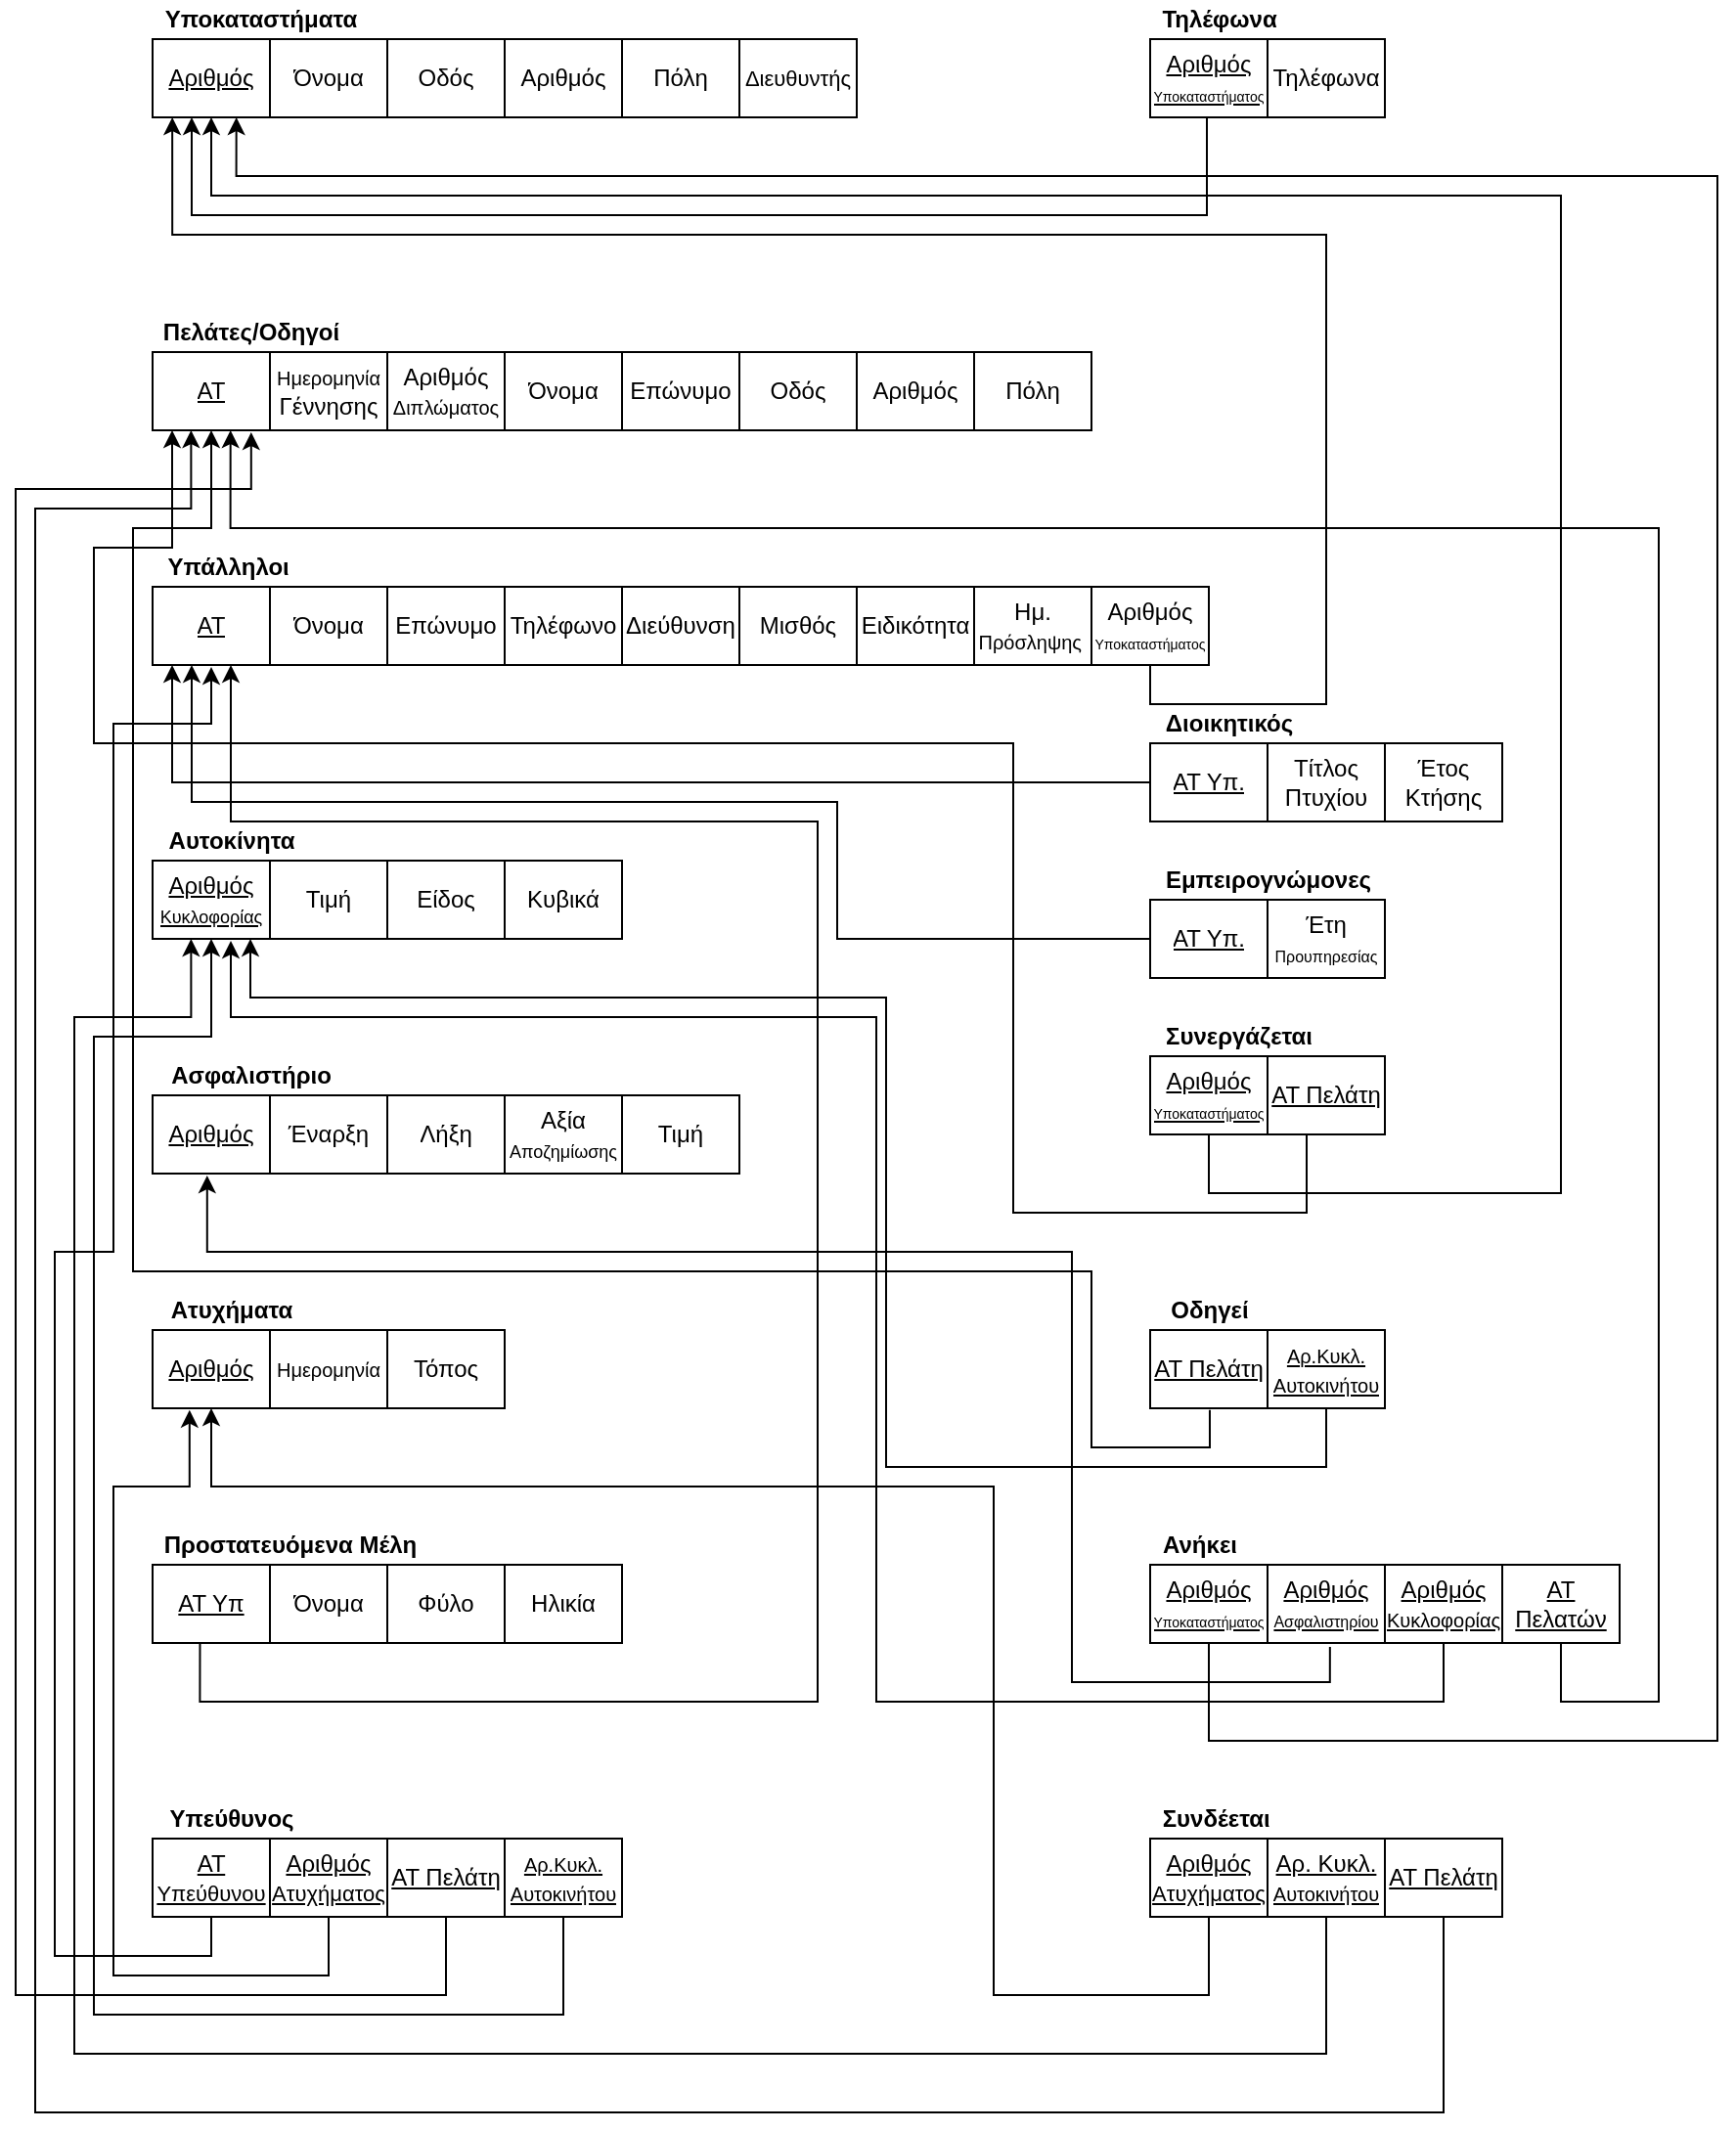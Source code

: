 <mxfile version="13.7.9" type="device"><diagram id="yqJvTyiMB7v57FpK5bVZ" name="Σελίδα-1"><mxGraphModel dx="2378" dy="1166" grid="1" gridSize="10" guides="1" tooltips="1" connect="1" arrows="1" fold="1" page="1" pageScale="1" pageWidth="827" pageHeight="1169" math="0" shadow="0"><root><mxCell id="0"/><mxCell id="1" parent="0"/><mxCell id="ceieHyvIichiqfAqyczA-9" value="&lt;b&gt;Υποκαταστήματα&lt;/b&gt;" style="text;html=1;align=center;verticalAlign=middle;resizable=0;points=[];autosize=1;" parent="1" vertex="1"><mxGeometry x="-330" y="30" width="110" height="20" as="geometry"/></mxCell><mxCell id="ceieHyvIichiqfAqyczA-14" value="&lt;b&gt;Τηλέφωνα&lt;/b&gt;" style="text;html=1;align=center;verticalAlign=middle;resizable=0;points=[];autosize=1;" parent="1" vertex="1"><mxGeometry x="180" y="30" width="70" height="20" as="geometry"/></mxCell><mxCell id="ceieHyvIichiqfAqyczA-30" value="&lt;b&gt;Πελάτες/Οδηγοί&lt;/b&gt;" style="text;html=1;align=center;verticalAlign=middle;resizable=0;points=[];autosize=1;" parent="1" vertex="1"><mxGeometry x="-335" y="190" width="110" height="20" as="geometry"/></mxCell><mxCell id="ceieHyvIichiqfAqyczA-37" value="&lt;b&gt;Αυτοκίνητα&lt;/b&gt;" style="text;html=1;align=center;verticalAlign=middle;resizable=0;points=[];autosize=1;" parent="1" vertex="1"><mxGeometry x="-330" y="450" width="80" height="20" as="geometry"/></mxCell><mxCell id="ceieHyvIichiqfAqyczA-50" value="&lt;b&gt;Συνεργάζεται&lt;/b&gt;" style="text;html=1;align=center;verticalAlign=middle;resizable=0;points=[];autosize=1;" parent="1" vertex="1"><mxGeometry x="180" y="550" width="90" height="20" as="geometry"/></mxCell><mxCell id="ceieHyvIichiqfAqyczA-57" value="&lt;b&gt;Ασφαλιστήριο&lt;/b&gt;" style="text;html=1;align=center;verticalAlign=middle;resizable=0;points=[];autosize=1;" parent="1" vertex="1"><mxGeometry x="-330" y="570" width="100" height="20" as="geometry"/></mxCell><mxCell id="ceieHyvIichiqfAqyczA-67" value="&lt;b&gt;Ατυχήματα&lt;br&gt;&lt;/b&gt;" style="text;html=1;align=center;verticalAlign=middle;resizable=0;points=[];autosize=1;" parent="1" vertex="1"><mxGeometry x="-330" y="690" width="80" height="20" as="geometry"/></mxCell><mxCell id="ceieHyvIichiqfAqyczA-73" value="&lt;b&gt;Οδηγεί&lt;/b&gt;" style="text;html=1;align=center;verticalAlign=middle;resizable=0;points=[];autosize=1;" parent="1" vertex="1"><mxGeometry x="180" y="690" width="60" height="20" as="geometry"/></mxCell><mxCell id="ceieHyvIichiqfAqyczA-80" value="&lt;b&gt;Προστατευόμενα Μέλη&lt;/b&gt;" style="text;html=1;align=center;verticalAlign=middle;resizable=0;points=[];autosize=1;" parent="1" vertex="1"><mxGeometry x="-330" y="810" width="140" height="20" as="geometry"/></mxCell><mxCell id="ceieHyvIichiqfAqyczA-90" value="&lt;b&gt;Υπάλληλοι&amp;nbsp;&lt;/b&gt;" style="text;html=1;align=center;verticalAlign=middle;resizable=0;points=[];autosize=1;" parent="1" vertex="1"><mxGeometry x="-330" y="310" width="80" height="20" as="geometry"/></mxCell><mxCell id="ceieHyvIichiqfAqyczA-109" value="&lt;b&gt;Εμπειρογνώμονες&lt;/b&gt;" style="text;html=1;align=center;verticalAlign=middle;resizable=0;points=[];autosize=1;" parent="1" vertex="1"><mxGeometry x="180" y="470" width="120" height="20" as="geometry"/></mxCell><mxCell id="ceieHyvIichiqfAqyczA-110" value="&lt;b&gt;Διοικητικός&lt;/b&gt;" style="text;html=1;align=center;verticalAlign=middle;resizable=0;points=[];autosize=1;" parent="1" vertex="1"><mxGeometry x="180" y="390" width="80" height="20" as="geometry"/></mxCell><mxCell id="ceieHyvIichiqfAqyczA-111" style="edgeStyle=orthogonalEdgeStyle;rounded=0;orthogonalLoop=1;jettySize=auto;html=1;" parent="1" source="ceieHyvIichiqfAqyczA-101" target="ceieHyvIichiqfAqyczA-82" edge="1"><mxGeometry relative="1" as="geometry"><Array as="points"><mxPoint x="-320" y="430"/></Array></mxGeometry></mxCell><mxCell id="ceieHyvIichiqfAqyczA-112" style="edgeStyle=orthogonalEdgeStyle;rounded=0;orthogonalLoop=1;jettySize=auto;html=1;" parent="1" source="ceieHyvIichiqfAqyczA-11" target="ceieHyvIichiqfAqyczA-2" edge="1"><mxGeometry relative="1" as="geometry"><mxPoint x="-300" y="100" as="targetPoint"/><Array as="points"><mxPoint x="209" y="140"/><mxPoint x="-310" y="140"/></Array></mxGeometry></mxCell><mxCell id="ceieHyvIichiqfAqyczA-113" style="edgeStyle=orthogonalEdgeStyle;rounded=0;orthogonalLoop=1;jettySize=auto;html=1;" parent="1" source="ceieHyvIichiqfAqyczA-106" edge="1"><mxGeometry relative="1" as="geometry"><mxPoint x="-310" y="370" as="targetPoint"/><Array as="points"><mxPoint x="20" y="510"/><mxPoint x="20" y="440"/><mxPoint x="-310" y="440"/><mxPoint x="-310" y="370"/></Array></mxGeometry></mxCell><mxCell id="ceieHyvIichiqfAqyczA-114" style="edgeStyle=orthogonalEdgeStyle;rounded=0;orthogonalLoop=1;jettySize=auto;html=1;exitX=0.101;exitY=1.012;exitDx=0;exitDy=0;exitPerimeter=0;" parent="1" source="ceieHyvIichiqfAqyczA-75" target="ceieHyvIichiqfAqyczA-82" edge="1"><mxGeometry relative="1" as="geometry"><mxPoint x="-280" y="380" as="targetPoint"/><Array as="points"><mxPoint x="-306" y="900"/><mxPoint x="10" y="900"/><mxPoint x="10" y="450"/><mxPoint x="-290" y="450"/></Array></mxGeometry></mxCell><mxCell id="ceieHyvIichiqfAqyczA-121" value="&lt;b&gt;Ανήκει&lt;/b&gt;" style="text;html=1;align=center;verticalAlign=middle;resizable=0;points=[];autosize=1;" parent="1" vertex="1"><mxGeometry x="180" y="810" width="50" height="20" as="geometry"/></mxCell><mxCell id="ceieHyvIichiqfAqyczA-128" value="&lt;b&gt;Υπεύθυνος&lt;/b&gt;" style="text;html=1;align=center;verticalAlign=middle;resizable=0;points=[];autosize=1;" parent="1" vertex="1"><mxGeometry x="-330" y="950" width="80" height="20" as="geometry"/></mxCell><mxCell id="bp2OM38CdKs1Wyh1IlLF-16" style="edgeStyle=orthogonalEdgeStyle;rounded=0;orthogonalLoop=1;jettySize=auto;html=1;entryX=0.082;entryY=1;entryDx=0;entryDy=0;entryPerimeter=0;exitX=0.5;exitY=1;exitDx=0;exitDy=0;exitPerimeter=0;" parent="1" source="ceieHyvIichiqfAqyczA-132" target="ceieHyvIichiqfAqyczA-32" edge="1"><mxGeometry relative="1" as="geometry"><mxPoint x="-310.0" y="520" as="targetPoint"/><Array as="points"><mxPoint x="270" y="1080"/><mxPoint x="-370" y="1080"/><mxPoint x="-370" y="550"/><mxPoint x="-310" y="550"/></Array></mxGeometry></mxCell><mxCell id="ceieHyvIichiqfAqyczA-136" value="&lt;b&gt;Συνδέεται&amp;nbsp;&lt;/b&gt;" style="text;html=1;align=center;verticalAlign=middle;resizable=0;points=[];autosize=1;" parent="1" vertex="1"><mxGeometry x="180" y="950" width="70" height="20" as="geometry"/></mxCell><mxCell id="bp2OM38CdKs1Wyh1IlLF-4" style="edgeStyle=orthogonalEdgeStyle;rounded=0;orthogonalLoop=1;jettySize=auto;html=1;" parent="1" source="ceieHyvIichiqfAqyczA-47" edge="1"><mxGeometry relative="1" as="geometry"><mxPoint x="-300" y="90" as="targetPoint"/><Array as="points"><mxPoint x="210" y="640"/><mxPoint x="390" y="640"/><mxPoint x="390" y="130"/><mxPoint x="-300" y="130"/><mxPoint x="-300" y="90"/></Array></mxGeometry></mxCell><mxCell id="bp2OM38CdKs1Wyh1IlLF-5" style="edgeStyle=orthogonalEdgeStyle;rounded=0;orthogonalLoop=1;jettySize=auto;html=1;entryX=0.093;entryY=1.025;entryDx=0;entryDy=0;entryPerimeter=0;exitX=0.383;exitY=1.05;exitDx=0;exitDy=0;exitPerimeter=0;" parent="1" source="ceieHyvIichiqfAqyczA-116" target="ceieHyvIichiqfAqyczA-52" edge="1"><mxGeometry relative="1" as="geometry"><Array as="points"><mxPoint x="272" y="890"/><mxPoint x="140" y="890"/><mxPoint x="140" y="670"/><mxPoint x="-302" y="670"/></Array></mxGeometry></mxCell><mxCell id="bp2OM38CdKs1Wyh1IlLF-6" style="edgeStyle=orthogonalEdgeStyle;rounded=0;orthogonalLoop=1;jettySize=auto;html=1;" parent="1" source="ceieHyvIichiqfAqyczA-116" edge="1"><mxGeometry relative="1" as="geometry"><mxPoint x="-290" y="511" as="targetPoint"/><Array as="points"><mxPoint x="330" y="900"/><mxPoint x="40" y="900"/><mxPoint x="40" y="550"/><mxPoint x="-290" y="550"/><mxPoint x="-290" y="511"/></Array></mxGeometry></mxCell><mxCell id="bp2OM38CdKs1Wyh1IlLF-7" style="edgeStyle=orthogonalEdgeStyle;rounded=0;orthogonalLoop=1;jettySize=auto;html=1;exitX=0.254;exitY=1.021;exitDx=0;exitDy=0;exitPerimeter=0;" parent="1" source="ceieHyvIichiqfAqyczA-70" target="ceieHyvIichiqfAqyczA-21" edge="1"><mxGeometry relative="1" as="geometry"><mxPoint x="-300" y="260" as="targetPoint"/><Array as="points"><mxPoint x="211" y="770"/><mxPoint x="150" y="770"/><mxPoint x="150" y="680"/><mxPoint x="-340" y="680"/><mxPoint x="-340" y="300"/><mxPoint x="-300" y="300"/></Array></mxGeometry></mxCell><mxCell id="bp2OM38CdKs1Wyh1IlLF-13" style="edgeStyle=orthogonalEdgeStyle;rounded=0;orthogonalLoop=1;jettySize=auto;html=1;entryX=0.083;entryY=1;entryDx=0;entryDy=0;entryPerimeter=0;" parent="1" source="ceieHyvIichiqfAqyczA-116" target="ceieHyvIichiqfAqyczA-21" edge="1"><mxGeometry relative="1" as="geometry"><mxPoint x="-290" y="260" as="targetPoint"/><Array as="points"><mxPoint x="390" y="900"/><mxPoint x="440" y="900"/><mxPoint x="440" y="300"/><mxPoint x="-290" y="300"/></Array></mxGeometry></mxCell><mxCell id="bp2OM38CdKs1Wyh1IlLF-15" style="edgeStyle=orthogonalEdgeStyle;rounded=0;orthogonalLoop=1;jettySize=auto;html=1;" parent="1" source="ceieHyvIichiqfAqyczA-132" target="ceieHyvIichiqfAqyczA-60" edge="1"><mxGeometry relative="1" as="geometry"><mxPoint x="-300" y="760" as="targetPoint"/><Array as="points"><mxPoint x="210" y="1050"/><mxPoint x="100" y="1050"/><mxPoint x="100" y="790"/><mxPoint x="-300" y="790"/></Array></mxGeometry></mxCell><mxCell id="bp2OM38CdKs1Wyh1IlLF-17" style="edgeStyle=orthogonalEdgeStyle;rounded=0;orthogonalLoop=1;jettySize=auto;html=1;entryX=0.041;entryY=1;entryDx=0;entryDy=0;entryPerimeter=0;" parent="1" source="ceieHyvIichiqfAqyczA-132" target="ceieHyvIichiqfAqyczA-21" edge="1"><mxGeometry relative="1" as="geometry"><Array as="points"><mxPoint x="330" y="1110"/><mxPoint x="-390" y="1110"/><mxPoint x="-390" y="290"/><mxPoint x="-310" y="290"/></Array></mxGeometry></mxCell><mxCell id="bp2OM38CdKs1Wyh1IlLF-18" style="edgeStyle=orthogonalEdgeStyle;rounded=0;orthogonalLoop=1;jettySize=auto;html=1;entryX=0.028;entryY=1;entryDx=0;entryDy=0;entryPerimeter=0;" parent="1" source="ceieHyvIichiqfAqyczA-82" target="ceieHyvIichiqfAqyczA-2" edge="1"><mxGeometry relative="1" as="geometry"><mxPoint x="-320.0" y="100" as="targetPoint"/><Array as="points"><mxPoint x="180" y="390"/><mxPoint x="270" y="390"/><mxPoint x="270" y="150"/><mxPoint x="-320" y="150"/></Array></mxGeometry></mxCell><mxCell id="bp2OM38CdKs1Wyh1IlLF-19" style="edgeStyle=orthogonalEdgeStyle;rounded=0;orthogonalLoop=1;jettySize=auto;html=1;" parent="1" source="ceieHyvIichiqfAqyczA-47" target="ceieHyvIichiqfAqyczA-21" edge="1"><mxGeometry relative="1" as="geometry"><mxPoint x="-320" y="260" as="targetPoint"/><Array as="points"><mxPoint x="260" y="650"/><mxPoint x="110" y="650"/><mxPoint x="110" y="410"/><mxPoint x="-360" y="410"/><mxPoint x="-360" y="310"/><mxPoint x="-320" y="310"/></Array></mxGeometry></mxCell><mxCell id="bp2OM38CdKs1Wyh1IlLF-20" style="edgeStyle=orthogonalEdgeStyle;rounded=0;orthogonalLoop=1;jettySize=auto;html=1;entryX=0.105;entryY=1.021;entryDx=0;entryDy=0;entryPerimeter=0;" parent="1" source="ceieHyvIichiqfAqyczA-123" target="ceieHyvIichiqfAqyczA-60" edge="1"><mxGeometry relative="1" as="geometry"><Array as="points"><mxPoint x="-240" y="1040"/><mxPoint x="-350" y="1040"/><mxPoint x="-350" y="790"/><mxPoint x="-311" y="790"/></Array></mxGeometry></mxCell><mxCell id="bp2OM38CdKs1Wyh1IlLF-21" style="edgeStyle=orthogonalEdgeStyle;rounded=0;orthogonalLoop=1;jettySize=auto;html=1;entryX=0.125;entryY=1;entryDx=0;entryDy=0;entryPerimeter=0;" parent="1" source="ceieHyvIichiqfAqyczA-123" target="ceieHyvIichiqfAqyczA-32" edge="1"><mxGeometry relative="1" as="geometry"><Array as="points"><mxPoint x="-120" y="1060"/><mxPoint x="-360" y="1060"/><mxPoint x="-360" y="560"/><mxPoint x="-300" y="560"/></Array></mxGeometry></mxCell><mxCell id="bp2OM38CdKs1Wyh1IlLF-22" style="edgeStyle=orthogonalEdgeStyle;rounded=0;orthogonalLoop=1;jettySize=auto;html=1;" parent="1" source="ceieHyvIichiqfAqyczA-123" edge="1"><mxGeometry relative="1" as="geometry"><mxPoint x="-300" y="371" as="targetPoint"/><Array as="points"><mxPoint x="-300" y="1030"/><mxPoint x="-380" y="1030"/><mxPoint x="-380" y="670"/><mxPoint x="-350" y="670"/><mxPoint x="-350" y="400"/><mxPoint x="-300" y="400"/></Array></mxGeometry></mxCell><mxCell id="bp2OM38CdKs1Wyh1IlLF-24" style="edgeStyle=orthogonalEdgeStyle;rounded=0;orthogonalLoop=1;jettySize=auto;html=1;entryX=0.105;entryY=1.026;entryDx=0;entryDy=0;entryPerimeter=0;" parent="1" source="ceieHyvIichiqfAqyczA-123" target="ceieHyvIichiqfAqyczA-21" edge="1"><mxGeometry relative="1" as="geometry"><mxPoint x="-280" y="260" as="targetPoint"/><Array as="points"><mxPoint x="-180" y="1050"/><mxPoint x="-400" y="1050"/><mxPoint x="-400" y="280"/><mxPoint x="-280" y="280"/></Array></mxGeometry></mxCell><mxCell id="bp2OM38CdKs1Wyh1IlLF-25" style="edgeStyle=orthogonalEdgeStyle;rounded=0;orthogonalLoop=1;jettySize=auto;html=1;" parent="1" source="ceieHyvIichiqfAqyczA-70" target="ceieHyvIichiqfAqyczA-32" edge="1"><mxGeometry relative="1" as="geometry"><Array as="points"><mxPoint x="270" y="780"/><mxPoint x="45" y="780"/><mxPoint x="45" y="540"/><mxPoint x="-280" y="540"/></Array></mxGeometry></mxCell><mxCell id="ceieHyvIichiqfAqyczA-1" value="" style="shape=table;html=1;whiteSpace=wrap;startSize=0;container=1;collapsible=0;childLayout=tableLayout;" parent="1" vertex="1"><mxGeometry x="-330" y="50" width="360" height="40" as="geometry"/></mxCell><mxCell id="ceieHyvIichiqfAqyczA-2" value="" style="shape=partialRectangle;html=1;whiteSpace=wrap;collapsible=0;dropTarget=0;pointerEvents=0;fillColor=none;top=0;left=0;bottom=0;right=0;points=[[0,0.5],[1,0.5]];portConstraint=eastwest;" parent="ceieHyvIichiqfAqyczA-1" vertex="1"><mxGeometry width="360" height="40" as="geometry"/></mxCell><mxCell id="ceieHyvIichiqfAqyczA-3" value="&lt;u&gt;Αριθμός&lt;/u&gt;" style="shape=partialRectangle;html=1;whiteSpace=wrap;connectable=0;overflow=hidden;fillColor=none;top=0;left=0;bottom=0;right=0;" parent="ceieHyvIichiqfAqyczA-2" vertex="1"><mxGeometry width="60" height="40" as="geometry"/></mxCell><mxCell id="ceieHyvIichiqfAqyczA-4" value="Όνομα" style="shape=partialRectangle;html=1;whiteSpace=wrap;connectable=0;overflow=hidden;fillColor=none;top=0;left=0;bottom=0;right=0;" parent="ceieHyvIichiqfAqyczA-2" vertex="1"><mxGeometry x="60" width="60" height="40" as="geometry"/></mxCell><mxCell id="ceieHyvIichiqfAqyczA-5" value="Οδός" style="shape=partialRectangle;html=1;whiteSpace=wrap;connectable=0;overflow=hidden;fillColor=none;top=0;left=0;bottom=0;right=0;" parent="ceieHyvIichiqfAqyczA-2" vertex="1"><mxGeometry x="120" width="60" height="40" as="geometry"/></mxCell><mxCell id="ceieHyvIichiqfAqyczA-6" value="Αριθμός" style="shape=partialRectangle;html=1;whiteSpace=wrap;connectable=0;overflow=hidden;fillColor=none;top=0;left=0;bottom=0;right=0;" parent="ceieHyvIichiqfAqyczA-2" vertex="1"><mxGeometry x="180" width="60" height="40" as="geometry"/></mxCell><mxCell id="ceieHyvIichiqfAqyczA-7" value="Πόλη" style="shape=partialRectangle;html=1;whiteSpace=wrap;connectable=0;overflow=hidden;fillColor=none;top=0;left=0;bottom=0;right=0;" parent="ceieHyvIichiqfAqyczA-2" vertex="1"><mxGeometry x="240" width="60" height="40" as="geometry"/></mxCell><mxCell id="ceieHyvIichiqfAqyczA-8" value="&lt;font style=&quot;font-size: 11px&quot;&gt;Διευθυντής&lt;/font&gt;" style="shape=partialRectangle;html=1;whiteSpace=wrap;connectable=0;overflow=hidden;fillColor=none;top=0;left=0;bottom=0;right=0;" parent="ceieHyvIichiqfAqyczA-2" vertex="1"><mxGeometry x="300" width="60" height="40" as="geometry"/></mxCell><mxCell id="ceieHyvIichiqfAqyczA-20" value="" style="shape=table;html=1;whiteSpace=wrap;startSize=0;container=1;collapsible=0;childLayout=tableLayout;" parent="1" vertex="1"><mxGeometry x="-330" y="210" width="480" height="40" as="geometry"/></mxCell><mxCell id="ceieHyvIichiqfAqyczA-21" value="" style="shape=partialRectangle;html=1;whiteSpace=wrap;collapsible=0;dropTarget=0;pointerEvents=0;fillColor=none;top=0;left=0;bottom=0;right=0;points=[[0,0.5],[1,0.5]];portConstraint=eastwest;" parent="ceieHyvIichiqfAqyczA-20" vertex="1"><mxGeometry width="480" height="40" as="geometry"/></mxCell><mxCell id="ceieHyvIichiqfAqyczA-22" value="&lt;u&gt;ΑΤ&lt;/u&gt;" style="shape=partialRectangle;html=1;whiteSpace=wrap;connectable=0;overflow=hidden;fillColor=none;top=0;left=0;bottom=0;right=0;" parent="ceieHyvIichiqfAqyczA-21" vertex="1"><mxGeometry width="60" height="40" as="geometry"/></mxCell><mxCell id="ceieHyvIichiqfAqyczA-23" value="&lt;font style=&quot;font-size: 10px&quot;&gt;Ημερομηνία&lt;/font&gt;&lt;br&gt;Γέννησης" style="shape=partialRectangle;html=1;whiteSpace=wrap;connectable=0;overflow=hidden;fillColor=none;top=0;left=0;bottom=0;right=0;" parent="ceieHyvIichiqfAqyczA-21" vertex="1"><mxGeometry x="60" width="60" height="40" as="geometry"/></mxCell><mxCell id="ceieHyvIichiqfAqyczA-24" value="&lt;font style=&quot;font-size: 12px&quot;&gt;Αριθμός &lt;/font&gt;&lt;font style=&quot;font-size: 10px&quot;&gt;Διπλώματος&lt;/font&gt;" style="shape=partialRectangle;html=1;whiteSpace=wrap;connectable=0;overflow=hidden;fillColor=none;top=0;left=0;bottom=0;right=0;" parent="ceieHyvIichiqfAqyczA-21" vertex="1"><mxGeometry x="120" width="60" height="40" as="geometry"/></mxCell><mxCell id="ceieHyvIichiqfAqyczA-25" value="Όνομα" style="shape=partialRectangle;html=1;whiteSpace=wrap;connectable=0;overflow=hidden;fillColor=none;top=0;left=0;bottom=0;right=0;" parent="ceieHyvIichiqfAqyczA-21" vertex="1"><mxGeometry x="180" width="60" height="40" as="geometry"/></mxCell><mxCell id="ceieHyvIichiqfAqyczA-26" value="Επώνυμο" style="shape=partialRectangle;html=1;whiteSpace=wrap;connectable=0;overflow=hidden;fillColor=none;top=0;left=0;bottom=0;right=0;" parent="ceieHyvIichiqfAqyczA-21" vertex="1"><mxGeometry x="240" width="60" height="40" as="geometry"/></mxCell><mxCell id="ceieHyvIichiqfAqyczA-27" value="Οδός" style="shape=partialRectangle;html=1;whiteSpace=wrap;connectable=0;overflow=hidden;fillColor=none;top=0;left=0;bottom=0;right=0;" parent="ceieHyvIichiqfAqyczA-21" vertex="1"><mxGeometry x="300" width="60" height="40" as="geometry"/></mxCell><mxCell id="ceieHyvIichiqfAqyczA-28" value="Αριθμός" style="shape=partialRectangle;html=1;whiteSpace=wrap;connectable=0;overflow=hidden;fillColor=none;top=0;left=0;bottom=0;right=0;" parent="ceieHyvIichiqfAqyczA-21" vertex="1"><mxGeometry x="360" width="60" height="40" as="geometry"/></mxCell><mxCell id="ceieHyvIichiqfAqyczA-29" value="Πόλη" style="shape=partialRectangle;html=1;whiteSpace=wrap;connectable=0;overflow=hidden;fillColor=none;top=0;left=0;bottom=0;right=0;" parent="ceieHyvIichiqfAqyczA-21" vertex="1"><mxGeometry x="420" width="60" height="40" as="geometry"/></mxCell><mxCell id="ceieHyvIichiqfAqyczA-10" value="" style="shape=table;html=1;whiteSpace=wrap;startSize=0;container=1;collapsible=0;childLayout=tableLayout;" parent="1" vertex="1"><mxGeometry x="180" y="50" width="120" height="40" as="geometry"/></mxCell><mxCell id="ceieHyvIichiqfAqyczA-11" value="" style="shape=partialRectangle;html=1;whiteSpace=wrap;collapsible=0;dropTarget=0;pointerEvents=0;fillColor=none;top=0;left=0;bottom=0;right=0;points=[[0,0.5],[1,0.5]];portConstraint=eastwest;" parent="ceieHyvIichiqfAqyczA-10" vertex="1"><mxGeometry width="120" height="40" as="geometry"/></mxCell><mxCell id="ceieHyvIichiqfAqyczA-12" value="&lt;u&gt;Αριθμός&lt;br&gt;&lt;font style=&quot;font-size: 7px&quot;&gt;Υποκαταστήματος&lt;/font&gt;&lt;/u&gt;" style="shape=partialRectangle;html=1;whiteSpace=wrap;connectable=0;overflow=hidden;fillColor=none;top=0;left=0;bottom=0;right=0;" parent="ceieHyvIichiqfAqyczA-11" vertex="1"><mxGeometry width="60" height="40" as="geometry"/></mxCell><mxCell id="ceieHyvIichiqfAqyczA-13" value="Τηλέφωνα" style="shape=partialRectangle;html=1;whiteSpace=wrap;connectable=0;overflow=hidden;fillColor=none;top=0;left=0;bottom=0;right=0;" parent="ceieHyvIichiqfAqyczA-11" vertex="1"><mxGeometry x="60" width="60" height="40" as="geometry"/></mxCell><mxCell id="ceieHyvIichiqfAqyczA-31" value="" style="shape=table;html=1;whiteSpace=wrap;startSize=0;container=1;collapsible=0;childLayout=tableLayout;" parent="1" vertex="1"><mxGeometry x="-330" y="470" width="240" height="40" as="geometry"/></mxCell><mxCell id="ceieHyvIichiqfAqyczA-32" value="" style="shape=partialRectangle;html=1;whiteSpace=wrap;collapsible=0;dropTarget=0;pointerEvents=0;fillColor=none;top=0;left=0;bottom=0;right=0;points=[[0,0.5],[1,0.5]];portConstraint=eastwest;" parent="ceieHyvIichiqfAqyczA-31" vertex="1"><mxGeometry width="240" height="40" as="geometry"/></mxCell><mxCell id="ceieHyvIichiqfAqyczA-33" value="&lt;u&gt;Αριθμός&lt;br&gt;&lt;font style=&quot;font-size: 9px&quot;&gt;Κυκλοφορίας&lt;/font&gt;&lt;/u&gt;" style="shape=partialRectangle;html=1;whiteSpace=wrap;connectable=0;overflow=hidden;fillColor=none;top=0;left=0;bottom=0;right=0;" parent="ceieHyvIichiqfAqyczA-32" vertex="1"><mxGeometry width="60" height="40" as="geometry"/></mxCell><mxCell id="ceieHyvIichiqfAqyczA-34" value="Τιμή" style="shape=partialRectangle;html=1;whiteSpace=wrap;connectable=0;overflow=hidden;fillColor=none;top=0;left=0;bottom=0;right=0;" parent="ceieHyvIichiqfAqyczA-32" vertex="1"><mxGeometry x="60" width="60" height="40" as="geometry"/></mxCell><mxCell id="ceieHyvIichiqfAqyczA-35" value="Είδος" style="shape=partialRectangle;html=1;whiteSpace=wrap;connectable=0;overflow=hidden;fillColor=none;top=0;left=0;bottom=0;right=0;" parent="ceieHyvIichiqfAqyczA-32" vertex="1"><mxGeometry x="120" width="60" height="40" as="geometry"/></mxCell><mxCell id="ceieHyvIichiqfAqyczA-36" value="&lt;span&gt;Κυβικά&lt;/span&gt;" style="shape=partialRectangle;html=1;whiteSpace=wrap;connectable=0;overflow=hidden;fillColor=none;top=0;left=0;bottom=0;right=0;" parent="ceieHyvIichiqfAqyczA-32" vertex="1"><mxGeometry x="180" width="60" height="40" as="geometry"/></mxCell><mxCell id="ceieHyvIichiqfAqyczA-51" value="" style="shape=table;html=1;whiteSpace=wrap;startSize=0;container=1;collapsible=0;childLayout=tableLayout;" parent="1" vertex="1"><mxGeometry x="-330" y="590" width="300" height="40" as="geometry"/></mxCell><mxCell id="ceieHyvIichiqfAqyczA-52" value="" style="shape=partialRectangle;html=1;whiteSpace=wrap;collapsible=0;dropTarget=0;pointerEvents=0;fillColor=none;top=0;left=0;bottom=0;right=0;points=[[0,0.5],[1,0.5]];portConstraint=eastwest;" parent="ceieHyvIichiqfAqyczA-51" vertex="1"><mxGeometry width="300" height="40" as="geometry"/></mxCell><mxCell id="ceieHyvIichiqfAqyczA-53" value="&lt;u&gt;Αριθμός&lt;/u&gt;" style="shape=partialRectangle;html=1;whiteSpace=wrap;connectable=0;overflow=hidden;fillColor=none;top=0;left=0;bottom=0;right=0;" parent="ceieHyvIichiqfAqyczA-52" vertex="1"><mxGeometry width="60" height="40" as="geometry"/></mxCell><mxCell id="ceieHyvIichiqfAqyczA-54" value="Έναρξη" style="shape=partialRectangle;html=1;whiteSpace=wrap;connectable=0;overflow=hidden;fillColor=none;top=0;left=0;bottom=0;right=0;" parent="ceieHyvIichiqfAqyczA-52" vertex="1"><mxGeometry x="60" width="60" height="40" as="geometry"/></mxCell><mxCell id="ceieHyvIichiqfAqyczA-55" value="Λήξη" style="shape=partialRectangle;html=1;whiteSpace=wrap;connectable=0;overflow=hidden;fillColor=none;top=0;left=0;bottom=0;right=0;" parent="ceieHyvIichiqfAqyczA-52" vertex="1"><mxGeometry x="120" width="60" height="40" as="geometry"/></mxCell><mxCell id="ceieHyvIichiqfAqyczA-56" value="Αξία&lt;br&gt;&lt;font style=&quot;font-size: 9px&quot;&gt;Αποζημίωσης&lt;/font&gt;" style="shape=partialRectangle;html=1;whiteSpace=wrap;connectable=0;overflow=hidden;fillColor=none;top=0;left=0;bottom=0;right=0;" parent="ceieHyvIichiqfAqyczA-52" vertex="1"><mxGeometry x="180" width="60" height="40" as="geometry"/></mxCell><mxCell id="ceieHyvIichiqfAqyczA-58" value="Τιμή" style="shape=partialRectangle;html=1;whiteSpace=wrap;connectable=0;overflow=hidden;fillColor=none;top=0;left=0;bottom=0;right=0;" parent="ceieHyvIichiqfAqyczA-52" vertex="1"><mxGeometry x="240" width="60" height="40" as="geometry"/></mxCell><mxCell id="ceieHyvIichiqfAqyczA-59" value="" style="shape=table;html=1;whiteSpace=wrap;startSize=0;container=1;collapsible=0;childLayout=tableLayout;" parent="1" vertex="1"><mxGeometry x="-330" y="710" width="180" height="40" as="geometry"/></mxCell><mxCell id="ceieHyvIichiqfAqyczA-60" value="" style="shape=partialRectangle;html=1;whiteSpace=wrap;collapsible=0;dropTarget=0;pointerEvents=0;fillColor=none;top=0;left=0;bottom=0;right=0;points=[[0,0.5],[1,0.5]];portConstraint=eastwest;" parent="ceieHyvIichiqfAqyczA-59" vertex="1"><mxGeometry width="180" height="40" as="geometry"/></mxCell><mxCell id="ceieHyvIichiqfAqyczA-61" value="&lt;u&gt;Αριθμός&lt;/u&gt;" style="shape=partialRectangle;html=1;whiteSpace=wrap;connectable=0;overflow=hidden;fillColor=none;top=0;left=0;bottom=0;right=0;" parent="ceieHyvIichiqfAqyczA-60" vertex="1"><mxGeometry width="60" height="40" as="geometry"/></mxCell><mxCell id="ceieHyvIichiqfAqyczA-62" value="&lt;font style=&quot;font-size: 10px&quot;&gt;Ημερομηνία&lt;/font&gt;" style="shape=partialRectangle;html=1;whiteSpace=wrap;connectable=0;overflow=hidden;fillColor=none;top=0;left=0;bottom=0;right=0;" parent="ceieHyvIichiqfAqyczA-60" vertex="1"><mxGeometry x="60" width="60" height="40" as="geometry"/></mxCell><mxCell id="bp2OM38CdKs1Wyh1IlLF-14" value="Τόπος" style="shape=partialRectangle;html=1;whiteSpace=wrap;connectable=0;overflow=hidden;fillColor=none;top=0;left=0;bottom=0;right=0;" parent="ceieHyvIichiqfAqyczA-60" vertex="1"><mxGeometry x="120" width="60" height="40" as="geometry"/></mxCell><mxCell id="ceieHyvIichiqfAqyczA-69" value="" style="shape=table;html=1;whiteSpace=wrap;startSize=0;container=1;collapsible=0;childLayout=tableLayout;" parent="1" vertex="1"><mxGeometry x="180" y="710" width="120" height="40" as="geometry"/></mxCell><mxCell id="ceieHyvIichiqfAqyczA-70" value="" style="shape=partialRectangle;html=1;whiteSpace=wrap;collapsible=0;dropTarget=0;pointerEvents=0;fillColor=none;top=0;left=0;bottom=0;right=0;points=[[0,0.5],[1,0.5]];portConstraint=eastwest;" parent="ceieHyvIichiqfAqyczA-69" vertex="1"><mxGeometry width="120" height="40" as="geometry"/></mxCell><mxCell id="ceieHyvIichiqfAqyczA-71" value="&lt;u&gt;ΑΤ Πελάτη&lt;/u&gt;" style="shape=partialRectangle;html=1;whiteSpace=wrap;connectable=0;overflow=hidden;fillColor=none;top=0;left=0;bottom=0;right=0;" parent="ceieHyvIichiqfAqyczA-70" vertex="1"><mxGeometry width="60" height="40" as="geometry"/></mxCell><mxCell id="ceieHyvIichiqfAqyczA-72" value="&lt;span style=&quot;font-size: 10px&quot;&gt;&lt;u&gt;Αρ.Κυκλ.&lt;br&gt;Αυτοκινήτου&lt;/u&gt;&lt;br&gt;&lt;/span&gt;" style="shape=partialRectangle;html=1;whiteSpace=wrap;connectable=0;overflow=hidden;fillColor=none;top=0;left=0;bottom=0;right=0;" parent="ceieHyvIichiqfAqyczA-70" vertex="1"><mxGeometry x="60" width="60" height="40" as="geometry"/></mxCell><mxCell id="ceieHyvIichiqfAqyczA-74" value="" style="shape=table;html=1;whiteSpace=wrap;startSize=0;container=1;collapsible=0;childLayout=tableLayout;" parent="1" vertex="1"><mxGeometry x="-330" y="830" width="240" height="40" as="geometry"/></mxCell><mxCell id="ceieHyvIichiqfAqyczA-75" value="" style="shape=partialRectangle;html=1;whiteSpace=wrap;collapsible=0;dropTarget=0;pointerEvents=0;fillColor=none;top=0;left=0;bottom=0;right=0;points=[[0,0.5],[1,0.5]];portConstraint=eastwest;" parent="ceieHyvIichiqfAqyczA-74" vertex="1"><mxGeometry width="240" height="40" as="geometry"/></mxCell><mxCell id="ceieHyvIichiqfAqyczA-76" value="&lt;u&gt;ΑΤ Υπ&lt;/u&gt;" style="shape=partialRectangle;html=1;whiteSpace=wrap;connectable=0;overflow=hidden;fillColor=none;top=0;left=0;bottom=0;right=0;" parent="ceieHyvIichiqfAqyczA-75" vertex="1"><mxGeometry width="60" height="40" as="geometry"/></mxCell><mxCell id="ceieHyvIichiqfAqyczA-77" value="Όνομα" style="shape=partialRectangle;html=1;whiteSpace=wrap;connectable=0;overflow=hidden;fillColor=none;top=0;left=0;bottom=0;right=0;" parent="ceieHyvIichiqfAqyczA-75" vertex="1"><mxGeometry x="60" width="60" height="40" as="geometry"/></mxCell><mxCell id="ceieHyvIichiqfAqyczA-78" value="Φύλο" style="shape=partialRectangle;html=1;whiteSpace=wrap;connectable=0;overflow=hidden;fillColor=none;top=0;left=0;bottom=0;right=0;" parent="ceieHyvIichiqfAqyczA-75" vertex="1"><mxGeometry x="120" width="60" height="40" as="geometry"/></mxCell><mxCell id="ceieHyvIichiqfAqyczA-79" value="Ηλικία" style="shape=partialRectangle;html=1;whiteSpace=wrap;connectable=0;overflow=hidden;fillColor=none;top=0;left=0;bottom=0;right=0;" parent="ceieHyvIichiqfAqyczA-75" vertex="1"><mxGeometry x="180" width="60" height="40" as="geometry"/></mxCell><mxCell id="ceieHyvIichiqfAqyczA-81" value="" style="shape=table;html=1;whiteSpace=wrap;startSize=0;container=1;collapsible=0;childLayout=tableLayout;" parent="1" vertex="1"><mxGeometry x="-330" y="330" width="540" height="40" as="geometry"/></mxCell><mxCell id="ceieHyvIichiqfAqyczA-82" value="" style="shape=partialRectangle;html=1;whiteSpace=wrap;collapsible=0;dropTarget=0;pointerEvents=0;fillColor=none;top=0;left=0;bottom=0;right=0;points=[[0,0.5],[1,0.5]];portConstraint=eastwest;" parent="ceieHyvIichiqfAqyczA-81" vertex="1"><mxGeometry width="540" height="40" as="geometry"/></mxCell><mxCell id="ceieHyvIichiqfAqyczA-83" value="&lt;u&gt;ΑΤ&lt;/u&gt;" style="shape=partialRectangle;html=1;whiteSpace=wrap;connectable=0;overflow=hidden;fillColor=none;top=0;left=0;bottom=0;right=0;" parent="ceieHyvIichiqfAqyczA-82" vertex="1"><mxGeometry width="60" height="40" as="geometry"/></mxCell><mxCell id="ceieHyvIichiqfAqyczA-84" value="Όνομα" style="shape=partialRectangle;html=1;whiteSpace=wrap;connectable=0;overflow=hidden;fillColor=none;top=0;left=0;bottom=0;right=0;" parent="ceieHyvIichiqfAqyczA-82" vertex="1"><mxGeometry x="60" width="60" height="40" as="geometry"/></mxCell><mxCell id="ceieHyvIichiqfAqyczA-85" value="Επώνυμο" style="shape=partialRectangle;html=1;whiteSpace=wrap;connectable=0;overflow=hidden;fillColor=none;top=0;left=0;bottom=0;right=0;" parent="ceieHyvIichiqfAqyczA-82" vertex="1"><mxGeometry x="120" width="60" height="40" as="geometry"/></mxCell><mxCell id="ceieHyvIichiqfAqyczA-86" value="Τηλέφωνο" style="shape=partialRectangle;html=1;whiteSpace=wrap;connectable=0;overflow=hidden;fillColor=none;top=0;left=0;bottom=0;right=0;" parent="ceieHyvIichiqfAqyczA-82" vertex="1"><mxGeometry x="180" width="60" height="40" as="geometry"/></mxCell><mxCell id="ceieHyvIichiqfAqyczA-87" value="Διεύθυνση" style="shape=partialRectangle;html=1;whiteSpace=wrap;connectable=0;overflow=hidden;fillColor=none;top=0;left=0;bottom=0;right=0;" parent="ceieHyvIichiqfAqyczA-82" vertex="1"><mxGeometry x="240" width="60" height="40" as="geometry"/></mxCell><mxCell id="ceieHyvIichiqfAqyczA-88" value="Μισθός" style="shape=partialRectangle;html=1;whiteSpace=wrap;connectable=0;overflow=hidden;fillColor=none;top=0;left=0;bottom=0;right=0;" parent="ceieHyvIichiqfAqyczA-82" vertex="1"><mxGeometry x="300" width="60" height="40" as="geometry"/></mxCell><mxCell id="ceieHyvIichiqfAqyczA-89" value="Ειδικότητα" style="shape=partialRectangle;html=1;whiteSpace=wrap;connectable=0;overflow=hidden;fillColor=none;top=0;left=0;bottom=0;right=0;" parent="ceieHyvIichiqfAqyczA-82" vertex="1"><mxGeometry x="360" width="60" height="40" as="geometry"/></mxCell><mxCell id="ceieHyvIichiqfAqyczA-91" value="Ημ. &lt;font style=&quot;font-size: 10px&quot;&gt;Πρόσληψης&amp;nbsp;&lt;/font&gt;" style="shape=partialRectangle;html=1;whiteSpace=wrap;connectable=0;overflow=hidden;fillColor=none;top=0;left=0;bottom=0;right=0;" parent="ceieHyvIichiqfAqyczA-82" vertex="1"><mxGeometry x="420" width="60" height="40" as="geometry"/></mxCell><mxCell id="ceieHyvIichiqfAqyczA-92" value="Αριθμός&lt;br&gt;&lt;font style=&quot;font-size: 7px&quot;&gt;Υποκαταστήματος&lt;/font&gt;&lt;u&gt;&lt;br&gt;&lt;/u&gt;" style="shape=partialRectangle;html=1;whiteSpace=wrap;connectable=0;overflow=hidden;fillColor=none;top=0;left=0;bottom=0;right=0;" parent="ceieHyvIichiqfAqyczA-82" vertex="1"><mxGeometry x="480" width="60" height="40" as="geometry"/></mxCell><mxCell id="ceieHyvIichiqfAqyczA-46" value="" style="shape=table;html=1;whiteSpace=wrap;startSize=0;container=1;collapsible=0;childLayout=tableLayout;" parent="1" vertex="1"><mxGeometry x="180" y="570" width="120" height="40" as="geometry"/></mxCell><mxCell id="ceieHyvIichiqfAqyczA-47" value="" style="shape=partialRectangle;html=1;whiteSpace=wrap;collapsible=0;dropTarget=0;pointerEvents=0;fillColor=none;top=0;left=0;bottom=0;right=0;points=[[0,0.5],[1,0.5]];portConstraint=eastwest;" parent="ceieHyvIichiqfAqyczA-46" vertex="1"><mxGeometry width="120" height="40" as="geometry"/></mxCell><mxCell id="ceieHyvIichiqfAqyczA-48" value="&lt;u&gt;Αριθμός&lt;br&gt;&lt;font style=&quot;font-size: 7px&quot;&gt;Υποκαταστήματος&lt;/font&gt;&lt;/u&gt;&lt;u&gt;&lt;br&gt;&lt;/u&gt;" style="shape=partialRectangle;html=1;whiteSpace=wrap;connectable=0;overflow=hidden;fillColor=none;top=0;left=0;bottom=0;right=0;" parent="ceieHyvIichiqfAqyczA-47" vertex="1"><mxGeometry width="60" height="40" as="geometry"/></mxCell><mxCell id="ceieHyvIichiqfAqyczA-49" value="&lt;u&gt;ΑΤ Πελάτη&lt;/u&gt;" style="shape=partialRectangle;html=1;whiteSpace=wrap;connectable=0;overflow=hidden;fillColor=none;top=0;left=0;bottom=0;right=0;" parent="ceieHyvIichiqfAqyczA-47" vertex="1"><mxGeometry x="60" width="60" height="40" as="geometry"/></mxCell><mxCell id="ceieHyvIichiqfAqyczA-100" value="" style="shape=table;html=1;whiteSpace=wrap;startSize=0;container=1;collapsible=0;childLayout=tableLayout;" parent="1" vertex="1"><mxGeometry x="180" y="410" width="180" height="40" as="geometry"/></mxCell><mxCell id="ceieHyvIichiqfAqyczA-101" value="" style="shape=partialRectangle;html=1;whiteSpace=wrap;collapsible=0;dropTarget=0;pointerEvents=0;fillColor=none;top=0;left=0;bottom=0;right=0;points=[[0,0.5],[1,0.5]];portConstraint=eastwest;" parent="ceieHyvIichiqfAqyczA-100" vertex="1"><mxGeometry width="180" height="40" as="geometry"/></mxCell><mxCell id="ceieHyvIichiqfAqyczA-102" value="&lt;u&gt;ΑΤ Υπ.&lt;/u&gt;" style="shape=partialRectangle;html=1;whiteSpace=wrap;connectable=0;overflow=hidden;fillColor=none;top=0;left=0;bottom=0;right=0;" parent="ceieHyvIichiqfAqyczA-101" vertex="1"><mxGeometry width="60" height="40" as="geometry"/></mxCell><mxCell id="ceieHyvIichiqfAqyczA-103" value="Τίτλος&lt;br&gt;Πτυχίου" style="shape=partialRectangle;html=1;whiteSpace=wrap;connectable=0;overflow=hidden;fillColor=none;top=0;left=0;bottom=0;right=0;" parent="ceieHyvIichiqfAqyczA-101" vertex="1"><mxGeometry x="60" width="60" height="40" as="geometry"/></mxCell><mxCell id="ceieHyvIichiqfAqyczA-104" value="Έτος&lt;br&gt;Κτήσης" style="shape=partialRectangle;html=1;whiteSpace=wrap;connectable=0;overflow=hidden;fillColor=none;top=0;left=0;bottom=0;right=0;" parent="ceieHyvIichiqfAqyczA-101" vertex="1"><mxGeometry x="120" width="60" height="40" as="geometry"/></mxCell><mxCell id="ceieHyvIichiqfAqyczA-105" value="" style="shape=table;html=1;whiteSpace=wrap;startSize=0;container=1;collapsible=0;childLayout=tableLayout;" parent="1" vertex="1"><mxGeometry x="180" y="490" width="120" height="40" as="geometry"/></mxCell><mxCell id="ceieHyvIichiqfAqyczA-106" value="" style="shape=partialRectangle;html=1;whiteSpace=wrap;collapsible=0;dropTarget=0;pointerEvents=0;fillColor=none;top=0;left=0;bottom=0;right=0;points=[[0,0.5],[1,0.5]];portConstraint=eastwest;" parent="ceieHyvIichiqfAqyczA-105" vertex="1"><mxGeometry width="120" height="40" as="geometry"/></mxCell><mxCell id="ceieHyvIichiqfAqyczA-107" value="&lt;u&gt;ΑΤ Υπ.&lt;/u&gt;" style="shape=partialRectangle;html=1;whiteSpace=wrap;connectable=0;overflow=hidden;fillColor=none;top=0;left=0;bottom=0;right=0;" parent="ceieHyvIichiqfAqyczA-106" vertex="1"><mxGeometry width="60" height="40" as="geometry"/></mxCell><mxCell id="ceieHyvIichiqfAqyczA-108" value="Έτη&lt;br&gt;&lt;font style=&quot;font-size: 8px&quot;&gt;Προυπηρεσίας&lt;/font&gt;" style="shape=partialRectangle;html=1;whiteSpace=wrap;connectable=0;overflow=hidden;fillColor=none;top=0;left=0;bottom=0;right=0;" parent="ceieHyvIichiqfAqyczA-106" vertex="1"><mxGeometry x="60" width="60" height="40" as="geometry"/></mxCell><mxCell id="ceieHyvIichiqfAqyczA-115" value="" style="shape=table;html=1;whiteSpace=wrap;startSize=0;container=1;collapsible=0;childLayout=tableLayout;" parent="1" vertex="1"><mxGeometry x="180" y="830" width="240" height="40" as="geometry"/></mxCell><mxCell id="ceieHyvIichiqfAqyczA-116" value="" style="shape=partialRectangle;html=1;whiteSpace=wrap;collapsible=0;dropTarget=0;pointerEvents=0;fillColor=none;top=0;left=0;bottom=0;right=0;points=[[0,0.5],[1,0.5]];portConstraint=eastwest;" parent="ceieHyvIichiqfAqyczA-115" vertex="1"><mxGeometry width="240" height="40" as="geometry"/></mxCell><mxCell id="ceieHyvIichiqfAqyczA-117" value="&lt;u&gt;Αριθμός&lt;br&gt;&lt;font style=&quot;font-size: 7px&quot;&gt;Υποκαταστήματος&lt;/font&gt;&lt;/u&gt;" style="shape=partialRectangle;html=1;whiteSpace=wrap;connectable=0;overflow=hidden;fillColor=none;top=0;left=0;bottom=0;right=0;" parent="ceieHyvIichiqfAqyczA-116" vertex="1"><mxGeometry width="60" height="40" as="geometry"/></mxCell><mxCell id="ceieHyvIichiqfAqyczA-118" value="&lt;u&gt;Αριθμός&lt;br&gt;&lt;font style=&quot;font-size: 8px&quot;&gt;Ασφαλιστηρίου&lt;/font&gt;&lt;/u&gt;" style="shape=partialRectangle;html=1;whiteSpace=wrap;connectable=0;overflow=hidden;fillColor=none;top=0;left=0;bottom=0;right=0;" parent="ceieHyvIichiqfAqyczA-116" vertex="1"><mxGeometry x="60" width="60" height="40" as="geometry"/></mxCell><mxCell id="ceieHyvIichiqfAqyczA-119" value="&lt;u&gt;Αριθμός&lt;br&gt;&lt;font style=&quot;font-size: 10px&quot;&gt;Κυκλοφορίας&lt;/font&gt;&lt;/u&gt;" style="shape=partialRectangle;html=1;whiteSpace=wrap;connectable=0;overflow=hidden;fillColor=none;top=0;left=0;bottom=0;right=0;" parent="ceieHyvIichiqfAqyczA-116" vertex="1"><mxGeometry x="120" width="60" height="40" as="geometry"/></mxCell><mxCell id="ceieHyvIichiqfAqyczA-120" value="&lt;u&gt;ΑΤ Πελατών&lt;/u&gt;" style="shape=partialRectangle;html=1;whiteSpace=wrap;connectable=0;overflow=hidden;fillColor=none;top=0;left=0;bottom=0;right=0;" parent="ceieHyvIichiqfAqyczA-116" vertex="1"><mxGeometry x="180" width="60" height="40" as="geometry"/></mxCell><mxCell id="ceieHyvIichiqfAqyczA-122" value="" style="shape=table;html=1;whiteSpace=wrap;startSize=0;container=1;collapsible=0;childLayout=tableLayout;" parent="1" vertex="1"><mxGeometry x="-330" y="970" width="240" height="40" as="geometry"/></mxCell><mxCell id="ceieHyvIichiqfAqyczA-123" value="" style="shape=partialRectangle;html=1;whiteSpace=wrap;collapsible=0;dropTarget=0;pointerEvents=0;fillColor=none;top=0;left=0;bottom=0;right=0;points=[[0,0.5],[1,0.5]];portConstraint=eastwest;" parent="ceieHyvIichiqfAqyczA-122" vertex="1"><mxGeometry width="240" height="40" as="geometry"/></mxCell><mxCell id="ceieHyvIichiqfAqyczA-124" value="&lt;u&gt;ΑΤ &lt;font style=&quot;font-size: 11px&quot;&gt;Υπεύθυνου&lt;/font&gt;&lt;/u&gt;" style="shape=partialRectangle;html=1;whiteSpace=wrap;connectable=0;overflow=hidden;fillColor=none;top=0;left=0;bottom=0;right=0;" parent="ceieHyvIichiqfAqyczA-123" vertex="1"><mxGeometry width="60" height="40" as="geometry"/></mxCell><mxCell id="ceieHyvIichiqfAqyczA-125" value="&lt;u&gt;Αριθμός&lt;br&gt;&lt;font style=&quot;font-size: 11px&quot;&gt;Ατυχήματος&lt;/font&gt;&lt;/u&gt;" style="shape=partialRectangle;html=1;whiteSpace=wrap;connectable=0;overflow=hidden;fillColor=none;top=0;left=0;bottom=0;right=0;" parent="ceieHyvIichiqfAqyczA-123" vertex="1"><mxGeometry x="60" width="60" height="40" as="geometry"/></mxCell><mxCell id="ceieHyvIichiqfAqyczA-126" value="&lt;u&gt;ΑΤ Πελάτη&lt;/u&gt;" style="shape=partialRectangle;html=1;whiteSpace=wrap;connectable=0;overflow=hidden;fillColor=none;top=0;left=0;bottom=0;right=0;" parent="ceieHyvIichiqfAqyczA-123" vertex="1"><mxGeometry x="120" width="60" height="40" as="geometry"/></mxCell><mxCell id="ceieHyvIichiqfAqyczA-127" value="&lt;u&gt;&lt;span style=&quot;font-size: 10px&quot;&gt;Αρ.Κυκλ.&lt;/span&gt;&lt;br style=&quot;font-size: 10px&quot;&gt;&lt;span style=&quot;font-size: 10px&quot;&gt;Αυτοκινήτου&lt;/span&gt;&lt;/u&gt;" style="shape=partialRectangle;html=1;whiteSpace=wrap;connectable=0;overflow=hidden;fillColor=none;top=0;left=0;bottom=0;right=0;" parent="ceieHyvIichiqfAqyczA-123" vertex="1"><mxGeometry x="180" width="60" height="40" as="geometry"/></mxCell><mxCell id="ceieHyvIichiqfAqyczA-131" value="" style="shape=table;html=1;whiteSpace=wrap;startSize=0;container=1;collapsible=0;childLayout=tableLayout;" parent="1" vertex="1"><mxGeometry x="180" y="970" width="180" height="40" as="geometry"/></mxCell><mxCell id="ceieHyvIichiqfAqyczA-132" value="" style="shape=partialRectangle;html=1;whiteSpace=wrap;collapsible=0;dropTarget=0;pointerEvents=0;fillColor=none;top=0;left=0;bottom=0;right=0;points=[[0,0.5],[1,0.5]];portConstraint=eastwest;" parent="ceieHyvIichiqfAqyczA-131" vertex="1"><mxGeometry width="180" height="40" as="geometry"/></mxCell><mxCell id="ceieHyvIichiqfAqyczA-133" value="&lt;u&gt;Αριθμός&lt;br&gt;&lt;font style=&quot;font-size: 11px&quot;&gt;Ατυχήματος&lt;/font&gt;&lt;/u&gt;" style="shape=partialRectangle;html=1;whiteSpace=wrap;connectable=0;overflow=hidden;fillColor=none;top=0;left=0;bottom=0;right=0;" parent="ceieHyvIichiqfAqyczA-132" vertex="1"><mxGeometry width="60" height="40" as="geometry"/></mxCell><mxCell id="ceieHyvIichiqfAqyczA-134" value="&lt;u&gt;Αρ. Κυκλ.&lt;br&gt;&lt;font style=&quot;font-size: 10px&quot;&gt;Αυτοκινήτου&lt;/font&gt;&lt;/u&gt;" style="shape=partialRectangle;html=1;whiteSpace=wrap;connectable=0;overflow=hidden;fillColor=none;top=0;left=0;bottom=0;right=0;" parent="ceieHyvIichiqfAqyczA-132" vertex="1"><mxGeometry x="60" width="60" height="40" as="geometry"/></mxCell><mxCell id="ceieHyvIichiqfAqyczA-135" value="&lt;u&gt;ΑΤ Πελάτη&lt;/u&gt;" style="shape=partialRectangle;html=1;whiteSpace=wrap;connectable=0;overflow=hidden;fillColor=none;top=0;left=0;bottom=0;right=0;" parent="ceieHyvIichiqfAqyczA-132" vertex="1"><mxGeometry x="120" width="60" height="40" as="geometry"/></mxCell><mxCell id="R8PaE1Nm1A3u6nXYqdSL-1" style="edgeStyle=orthogonalEdgeStyle;rounded=0;orthogonalLoop=1;jettySize=auto;html=1;entryX=0.119;entryY=1;entryDx=0;entryDy=0;entryPerimeter=0;" parent="1" source="ceieHyvIichiqfAqyczA-116" target="ceieHyvIichiqfAqyczA-2" edge="1"><mxGeometry relative="1" as="geometry"><Array as="points"><mxPoint x="210" y="920"/><mxPoint x="470" y="920"/><mxPoint x="470" y="120"/><mxPoint x="-287" y="120"/></Array></mxGeometry></mxCell></root></mxGraphModel></diagram></mxfile>